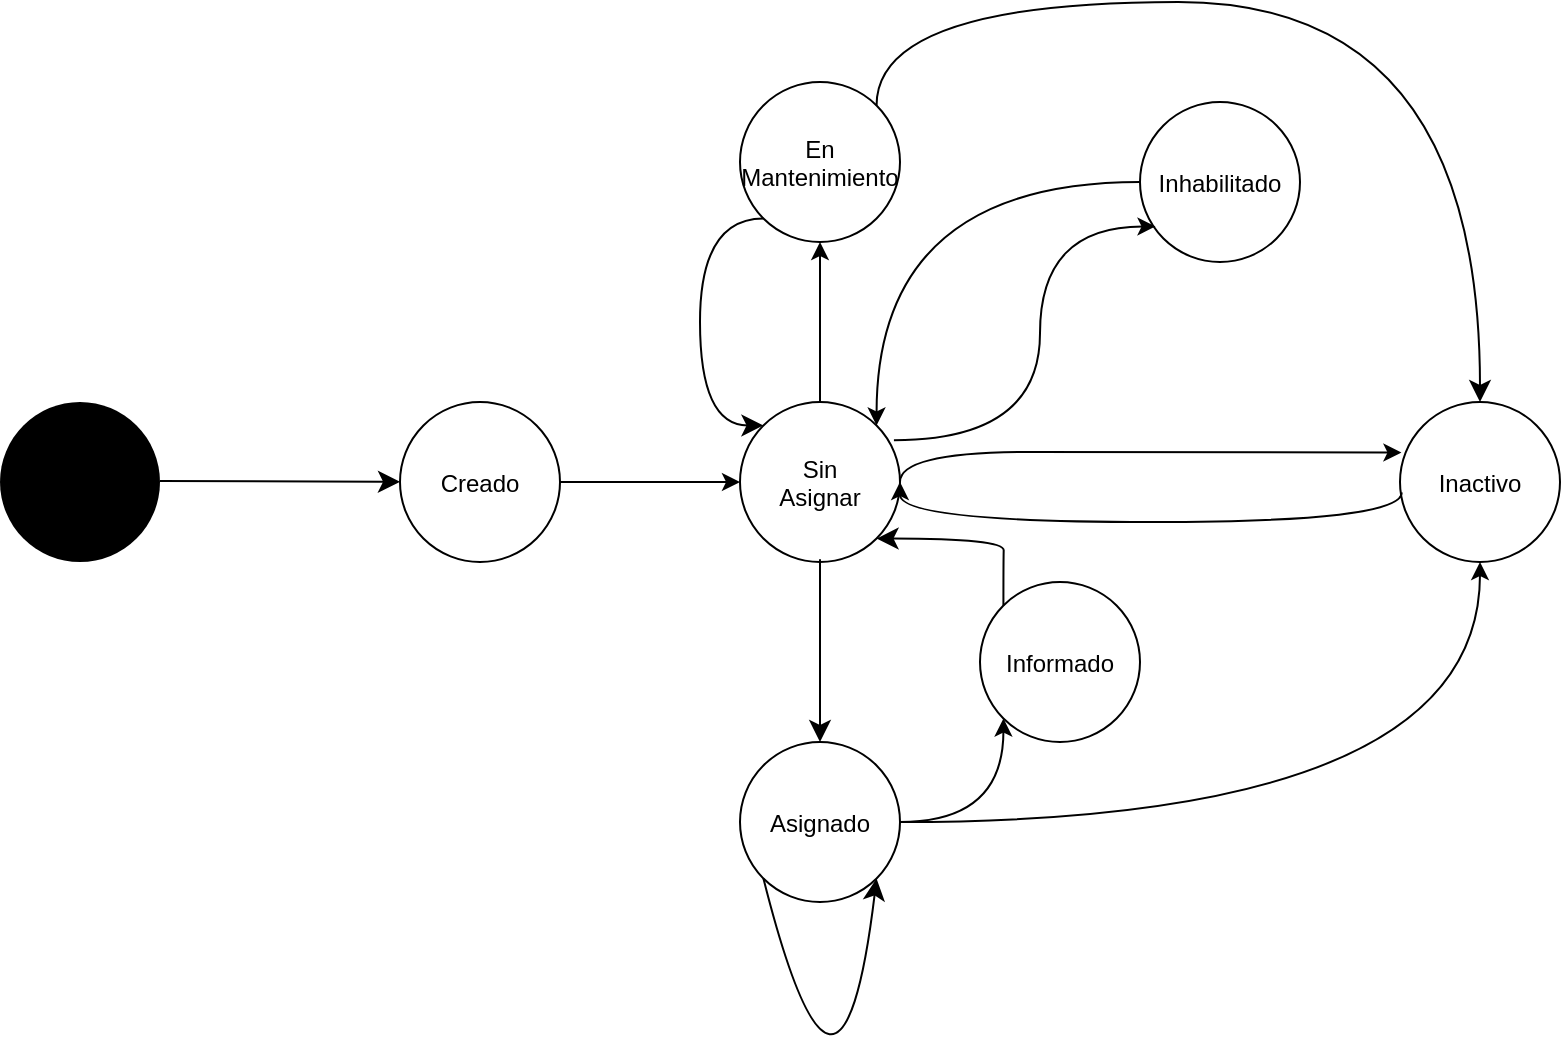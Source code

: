 <mxfile version="16.1.2" type="github">
  <diagram id="9fw6fWgfyL_nY5y5QZao" name="Simple">
    <mxGraphModel dx="1567" dy="891" grid="1" gridSize="10" guides="1" tooltips="1" connect="1" arrows="1" fold="1" page="1" pageScale="1" pageWidth="1169" pageHeight="827" math="0" shadow="0">
      <root>
        <mxCell id="0" />
        <mxCell id="1" parent="0" />
        <mxCell id="5fb2iIqXQqe1BXmPkbBv-1" value="" style="ellipse;fillColor=#000000;strokeColor=none;" vertex="1" parent="1">
          <mxGeometry x="70" y="380" width="80" height="80" as="geometry" />
        </mxCell>
        <mxCell id="5fb2iIqXQqe1BXmPkbBv-6" value="" style="edgeStyle=orthogonalEdgeStyle;rounded=0;orthogonalLoop=1;jettySize=auto;html=1;endArrow=classic;endFill=1;curved=1;exitX=1;exitY=0.5;exitDx=0;exitDy=0;entryX=0;entryY=0.5;entryDx=0;entryDy=0;" edge="1" parent="1" source="5fb2iIqXQqe1BXmPkbBv-3" target="5fb2iIqXQqe1BXmPkbBv-5">
          <mxGeometry relative="1" as="geometry" />
        </mxCell>
        <mxCell id="5fb2iIqXQqe1BXmPkbBv-3" value="Creado" style="ellipse;fillColor=#ffffff;strokeColor=#000000;" vertex="1" parent="1">
          <mxGeometry x="270" y="380" width="80" height="80" as="geometry" />
        </mxCell>
        <mxCell id="5fb2iIqXQqe1BXmPkbBv-4" value="" style="endArrow=classic;startArrow=none;endFill=1;startFill=0;endSize=8;html=1;verticalAlign=bottom;labelBackgroundColor=none;strokeWidth=1;rounded=0;" edge="1" parent="1" target="5fb2iIqXQqe1BXmPkbBv-3">
          <mxGeometry width="160" relative="1" as="geometry">
            <mxPoint x="150" y="419.44" as="sourcePoint" />
            <mxPoint x="270" y="419" as="targetPoint" />
          </mxGeometry>
        </mxCell>
        <mxCell id="5fb2iIqXQqe1BXmPkbBv-15" value="" style="edgeStyle=orthogonalEdgeStyle;curved=1;rounded=0;orthogonalLoop=1;jettySize=auto;html=1;endArrow=classic;endFill=1;exitX=0.5;exitY=0;exitDx=0;exitDy=0;entryX=0.5;entryY=1;entryDx=0;entryDy=0;" edge="1" parent="1" source="5fb2iIqXQqe1BXmPkbBv-5" target="5fb2iIqXQqe1BXmPkbBv-14">
          <mxGeometry relative="1" as="geometry">
            <Array as="points">
              <mxPoint x="480" y="340" />
              <mxPoint x="480" y="340" />
            </Array>
          </mxGeometry>
        </mxCell>
        <mxCell id="5fb2iIqXQqe1BXmPkbBv-5" value="Sin&#xa;Asignar" style="ellipse;fillColor=#ffffff;strokeColor=#000000;" vertex="1" parent="1">
          <mxGeometry x="440" y="380" width="80" height="80" as="geometry" />
        </mxCell>
        <mxCell id="5fb2iIqXQqe1BXmPkbBv-10" value="" style="edgeStyle=orthogonalEdgeStyle;curved=1;rounded=0;orthogonalLoop=1;jettySize=auto;html=1;endArrow=classic;endFill=1;entryX=0;entryY=1;entryDx=0;entryDy=0;" edge="1" parent="1" source="5fb2iIqXQqe1BXmPkbBv-7" target="5fb2iIqXQqe1BXmPkbBv-9">
          <mxGeometry relative="1" as="geometry">
            <Array as="points">
              <mxPoint x="572" y="590" />
            </Array>
          </mxGeometry>
        </mxCell>
        <mxCell id="5fb2iIqXQqe1BXmPkbBv-23" value="" style="edgeStyle=orthogonalEdgeStyle;curved=1;rounded=0;orthogonalLoop=1;jettySize=auto;html=1;endArrow=classic;endFill=1;" edge="1" parent="1" source="5fb2iIqXQqe1BXmPkbBv-7" target="5fb2iIqXQqe1BXmPkbBv-22">
          <mxGeometry relative="1" as="geometry" />
        </mxCell>
        <mxCell id="5fb2iIqXQqe1BXmPkbBv-7" value="Asignado" style="ellipse;fillColor=#ffffff;strokeColor=#000000;" vertex="1" parent="1">
          <mxGeometry x="440" y="550" width="80" height="80" as="geometry" />
        </mxCell>
        <mxCell id="5fb2iIqXQqe1BXmPkbBv-9" value="Informado" style="ellipse;fillColor=#ffffff;strokeColor=#000000;" vertex="1" parent="1">
          <mxGeometry x="560" y="470" width="80" height="80" as="geometry" />
        </mxCell>
        <mxCell id="5fb2iIqXQqe1BXmPkbBv-11" value="" style="endArrow=classic;startArrow=none;endFill=1;startFill=0;endSize=8;html=1;verticalAlign=bottom;labelBackgroundColor=none;strokeWidth=1;rounded=0;entryX=1;entryY=1;entryDx=0;entryDy=0;exitX=0;exitY=0;exitDx=0;exitDy=0;edgeStyle=orthogonalEdgeStyle;curved=1;" edge="1" parent="1" source="5fb2iIqXQqe1BXmPkbBv-9" target="5fb2iIqXQqe1BXmPkbBv-5">
          <mxGeometry width="160" relative="1" as="geometry">
            <mxPoint x="160" y="429.44" as="sourcePoint" />
            <mxPoint x="280" y="430" as="targetPoint" />
            <Array as="points">
              <mxPoint x="572" y="460" />
              <mxPoint x="572" y="448" />
            </Array>
          </mxGeometry>
        </mxCell>
        <mxCell id="5fb2iIqXQqe1BXmPkbBv-12" value="" style="endArrow=classic;startArrow=none;endFill=1;startFill=0;endSize=8;html=1;verticalAlign=bottom;labelBackgroundColor=none;strokeWidth=1;rounded=0;exitX=0.5;exitY=1;exitDx=0;exitDy=0;entryX=0.5;entryY=0;entryDx=0;entryDy=0;edgeStyle=orthogonalEdgeStyle;curved=1;" edge="1" parent="1" source="5fb2iIqXQqe1BXmPkbBv-5" target="5fb2iIqXQqe1BXmPkbBv-7">
          <mxGeometry width="160" relative="1" as="geometry">
            <mxPoint x="170" y="439.44" as="sourcePoint" />
            <mxPoint x="290" y="440" as="targetPoint" />
            <Array as="points">
              <mxPoint x="480" y="450" />
              <mxPoint x="480" y="450" />
            </Array>
          </mxGeometry>
        </mxCell>
        <mxCell id="5fb2iIqXQqe1BXmPkbBv-13" value="" style="endArrow=classic;startArrow=none;endFill=1;startFill=0;endSize=8;html=1;verticalAlign=bottom;labelBackgroundColor=none;strokeWidth=1;rounded=0;exitX=0;exitY=1;exitDx=0;exitDy=0;entryX=1;entryY=1;entryDx=0;entryDy=0;edgeStyle=orthogonalEdgeStyle;curved=1;" edge="1" parent="1" source="5fb2iIqXQqe1BXmPkbBv-7" target="5fb2iIqXQqe1BXmPkbBv-7">
          <mxGeometry width="160" relative="1" as="geometry">
            <mxPoint x="180" y="449.44" as="sourcePoint" />
            <mxPoint x="300" y="450" as="targetPoint" />
            <Array as="points">
              <mxPoint x="490" y="770" />
            </Array>
          </mxGeometry>
        </mxCell>
        <mxCell id="5fb2iIqXQqe1BXmPkbBv-14" value="En &#xa;Mantenimiento" style="ellipse;fillColor=#ffffff;strokeColor=#000000;" vertex="1" parent="1">
          <mxGeometry x="440" y="220" width="80" height="80" as="geometry" />
        </mxCell>
        <mxCell id="5fb2iIqXQqe1BXmPkbBv-16" value="Inhabilitado" style="ellipse;fillColor=#ffffff;strokeColor=#000000;" vertex="1" parent="1">
          <mxGeometry x="640" y="230" width="80" height="80" as="geometry" />
        </mxCell>
        <mxCell id="5fb2iIqXQqe1BXmPkbBv-18" value="" style="endArrow=classic;startArrow=none;endFill=1;startFill=0;endSize=8;html=1;verticalAlign=bottom;labelBackgroundColor=none;strokeWidth=1;rounded=0;exitX=0;exitY=1;exitDx=0;exitDy=0;entryX=0;entryY=0;entryDx=0;entryDy=0;edgeStyle=orthogonalEdgeStyle;curved=1;" edge="1" parent="1" source="5fb2iIqXQqe1BXmPkbBv-14" target="5fb2iIqXQqe1BXmPkbBv-5">
          <mxGeometry width="160" relative="1" as="geometry">
            <mxPoint x="190" y="459.44" as="sourcePoint" />
            <mxPoint x="310" y="460" as="targetPoint" />
            <Array as="points">
              <mxPoint x="420" y="288" />
              <mxPoint x="420" y="392" />
            </Array>
          </mxGeometry>
        </mxCell>
        <mxCell id="5fb2iIqXQqe1BXmPkbBv-21" value="" style="edgeStyle=orthogonalEdgeStyle;curved=1;rounded=0;orthogonalLoop=1;jettySize=auto;html=1;endArrow=classic;endFill=1;exitX=0;exitY=0.5;exitDx=0;exitDy=0;entryX=1;entryY=0;entryDx=0;entryDy=0;" edge="1" parent="1" source="5fb2iIqXQqe1BXmPkbBv-16" target="5fb2iIqXQqe1BXmPkbBv-5">
          <mxGeometry relative="1" as="geometry">
            <mxPoint x="530.0" y="260.048" as="sourcePoint" />
            <mxPoint x="850" y="210" as="targetPoint" />
            <Array as="points">
              <mxPoint x="509" y="270" />
            </Array>
          </mxGeometry>
        </mxCell>
        <mxCell id="5fb2iIqXQqe1BXmPkbBv-22" value="Inactivo" style="ellipse;fillColor=#ffffff;strokeColor=#000000;" vertex="1" parent="1">
          <mxGeometry x="770" y="380" width="80" height="80" as="geometry" />
        </mxCell>
        <mxCell id="5fb2iIqXQqe1BXmPkbBv-24" value="" style="endArrow=classic;startArrow=none;endFill=1;startFill=0;endSize=8;html=1;verticalAlign=bottom;labelBackgroundColor=none;strokeWidth=1;rounded=0;exitX=1;exitY=0;exitDx=0;exitDy=0;entryX=0.5;entryY=0;entryDx=0;entryDy=0;edgeStyle=orthogonalEdgeStyle;curved=1;" edge="1" parent="1" source="5fb2iIqXQqe1BXmPkbBv-14" target="5fb2iIqXQqe1BXmPkbBv-22">
          <mxGeometry width="160" relative="1" as="geometry">
            <mxPoint x="461.716" y="298.284" as="sourcePoint" />
            <mxPoint x="461.716" y="401.716" as="targetPoint" />
            <Array as="points">
              <mxPoint x="508" y="180" />
              <mxPoint x="810" y="180" />
            </Array>
          </mxGeometry>
        </mxCell>
        <mxCell id="5fb2iIqXQqe1BXmPkbBv-25" value="" style="edgeStyle=orthogonalEdgeStyle;rounded=0;orthogonalLoop=1;jettySize=auto;html=1;endArrow=classic;endFill=1;curved=1;exitX=1;exitY=0.5;exitDx=0;exitDy=0;entryX=0.009;entryY=0.316;entryDx=0;entryDy=0;entryPerimeter=0;" edge="1" parent="1" source="5fb2iIqXQqe1BXmPkbBv-5" target="5fb2iIqXQqe1BXmPkbBv-22">
          <mxGeometry relative="1" as="geometry">
            <mxPoint x="360" y="430" as="sourcePoint" />
            <mxPoint x="450" y="430" as="targetPoint" />
            <Array as="points">
              <mxPoint x="520" y="405" />
              <mxPoint x="650" y="405" />
            </Array>
          </mxGeometry>
        </mxCell>
        <mxCell id="5fb2iIqXQqe1BXmPkbBv-26" value="" style="edgeStyle=orthogonalEdgeStyle;curved=1;rounded=0;orthogonalLoop=1;jettySize=auto;html=1;endArrow=classic;endFill=1;exitX=0.962;exitY=0.239;exitDx=0;exitDy=0;entryX=0.097;entryY=0.778;entryDx=0;entryDy=0;entryPerimeter=0;exitPerimeter=0;" edge="1" parent="1" source="5fb2iIqXQqe1BXmPkbBv-5" target="5fb2iIqXQqe1BXmPkbBv-16">
          <mxGeometry relative="1" as="geometry">
            <mxPoint x="490" y="390.0" as="sourcePoint" />
            <mxPoint x="490" y="310" as="targetPoint" />
            <Array as="points">
              <mxPoint x="590" y="399" />
              <mxPoint x="590" y="292" />
            </Array>
          </mxGeometry>
        </mxCell>
        <mxCell id="5fb2iIqXQqe1BXmPkbBv-27" value="" style="edgeStyle=orthogonalEdgeStyle;rounded=0;orthogonalLoop=1;jettySize=auto;html=1;endArrow=classic;endFill=1;curved=1;entryX=1;entryY=0.5;entryDx=0;entryDy=0;exitX=0.011;exitY=0.566;exitDx=0;exitDy=0;exitPerimeter=0;" edge="1" parent="1" source="5fb2iIqXQqe1BXmPkbBv-22" target="5fb2iIqXQqe1BXmPkbBv-5">
          <mxGeometry relative="1" as="geometry">
            <mxPoint x="760" y="480" as="sourcePoint" />
            <mxPoint x="780.72" y="415.28" as="targetPoint" />
            <Array as="points">
              <mxPoint x="771" y="440" />
              <mxPoint x="520" y="440" />
            </Array>
          </mxGeometry>
        </mxCell>
      </root>
    </mxGraphModel>
  </diagram>
</mxfile>
